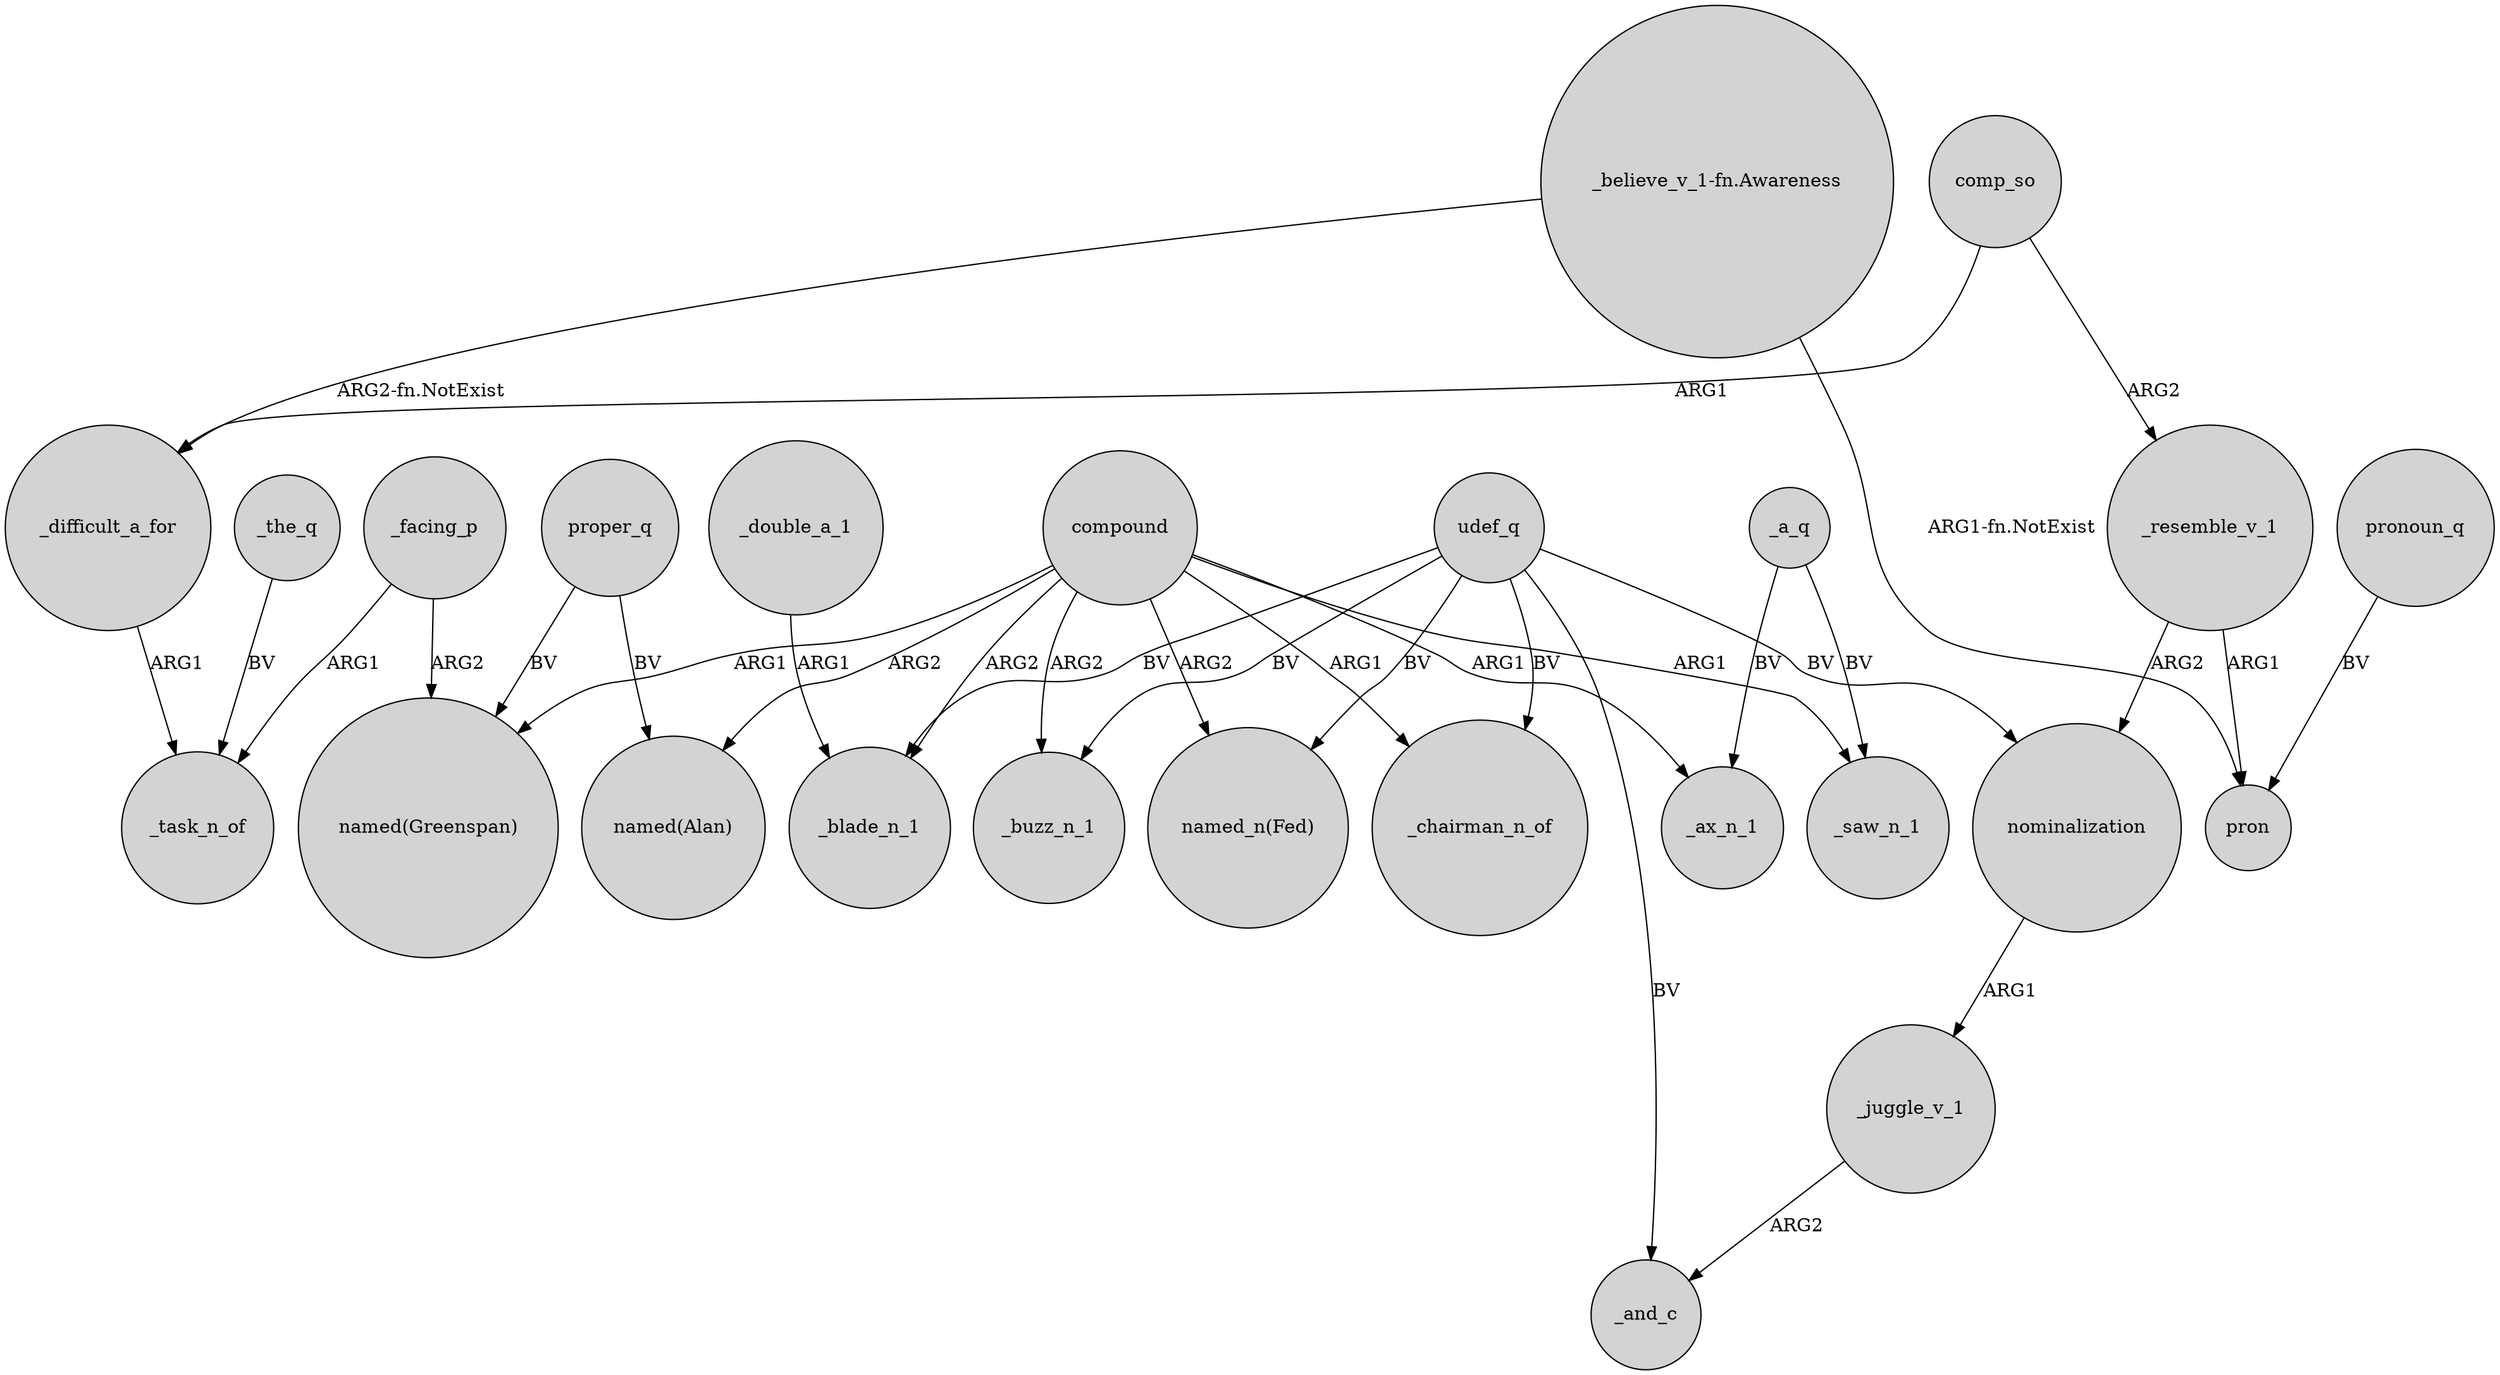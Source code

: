digraph {
	node [shape=circle style=filled]
	"_believe_v_1-fn.Awareness" -> _difficult_a_for [label="ARG2-fn.NotExist"]
	_facing_p -> _task_n_of [label=ARG1]
	_double_a_1 -> _blade_n_1 [label=ARG1]
	_resemble_v_1 -> nominalization [label=ARG2]
	compound -> _chairman_n_of [label=ARG1]
	_facing_p -> "named(Greenspan)" [label=ARG2]
	udef_q -> _blade_n_1 [label=BV]
	proper_q -> "named(Greenspan)" [label=BV]
	comp_so -> _difficult_a_for [label=ARG1]
	proper_q -> "named(Alan)" [label=BV]
	compound -> "named_n(Fed)" [label=ARG2]
	compound -> _ax_n_1 [label=ARG1]
	_the_q -> _task_n_of [label=BV]
	udef_q -> _buzz_n_1 [label=BV]
	udef_q -> _chairman_n_of [label=BV]
	pronoun_q -> pron [label=BV]
	compound -> "named(Greenspan)" [label=ARG1]
	compound -> "named(Alan)" [label=ARG2]
	compound -> _buzz_n_1 [label=ARG2]
	udef_q -> "named_n(Fed)" [label=BV]
	_resemble_v_1 -> pron [label=ARG1]
	udef_q -> nominalization [label=BV]
	_a_q -> _saw_n_1 [label=BV]
	_difficult_a_for -> _task_n_of [label=ARG1]
	_a_q -> _ax_n_1 [label=BV]
	_juggle_v_1 -> _and_c [label=ARG2]
	"_believe_v_1-fn.Awareness" -> pron [label="ARG1-fn.NotExist"]
	comp_so -> _resemble_v_1 [label=ARG2]
	udef_q -> _and_c [label=BV]
	nominalization -> _juggle_v_1 [label=ARG1]
	compound -> _blade_n_1 [label=ARG2]
	compound -> _saw_n_1 [label=ARG1]
}
